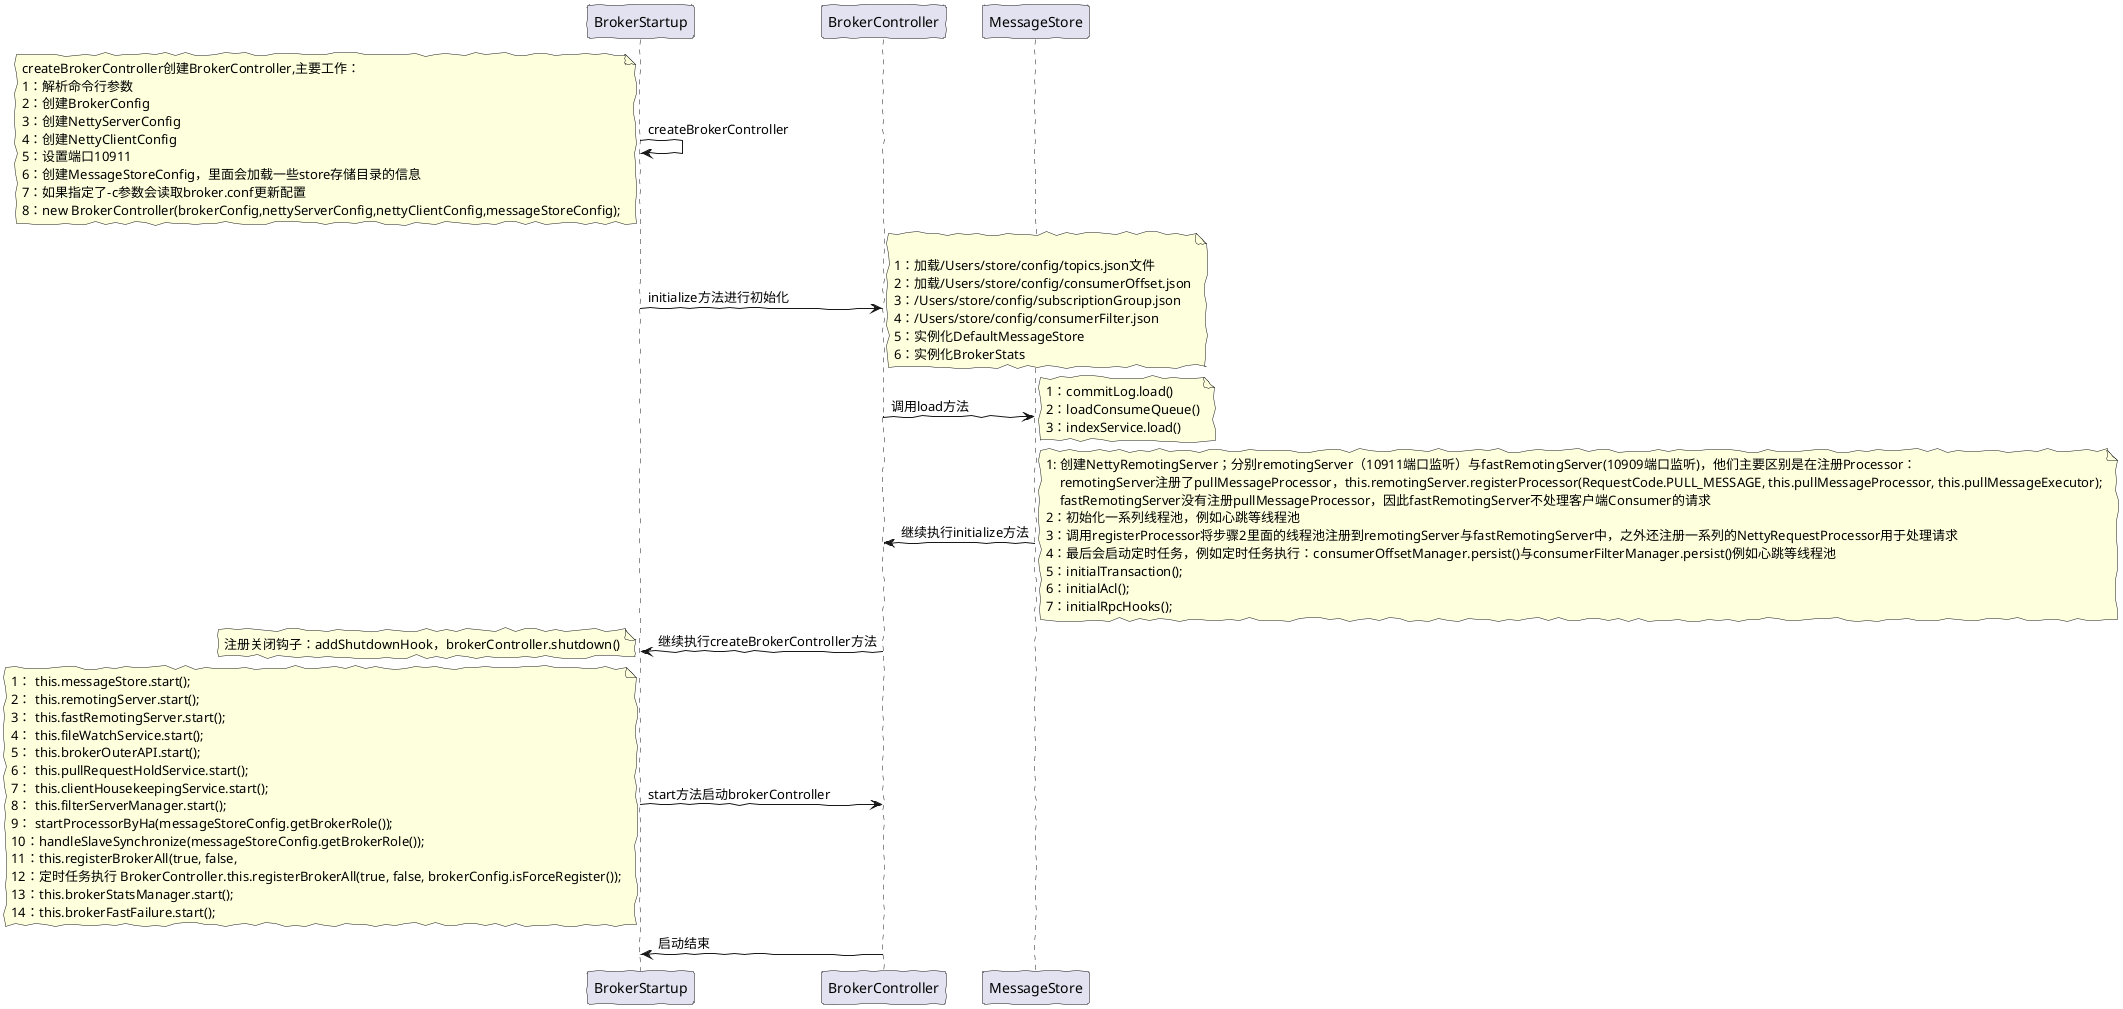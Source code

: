 @startuml
'https://plantuml.com/sequence-diagram

skinparam handwritten true

BrokerStartup -> BrokerStartup : createBrokerController
note left
createBrokerController创建BrokerController,主要工作：
1：解析命令行参数
2：创建BrokerConfig
3：创建NettyServerConfig
4：创建NettyClientConfig
5：设置端口10911
6：创建MessageStoreConfig，里面会加载一些store存储目录的信息
7：如果指定了-c参数会读取broker.conf更新配置
8：new BrokerController(brokerConfig,nettyServerConfig,nettyClientConfig,messageStoreConfig);
end note
BrokerStartup -> BrokerController :initialize方法进行初始化
note right

1：加载/Users/store/config/topics.json文件
2：加载/Users/store/config/consumerOffset.json
3：/Users/store/config/subscriptionGroup.json
4：/Users/store/config/consumerFilter.json
5：实例化DefaultMessageStore
6：实例化BrokerStats
end note

BrokerController -> MessageStore : 调用load方法
note right
1：commitLog.load()
2：loadConsumeQueue()
3：indexService.load()
end note

MessageStore -> BrokerController :继续执行initialize方法
note  right
1: 创建NettyRemotingServer；分别remotingServer（10911端口监听）与fastRemotingServer(10909端口监听)，他们主要区别是在注册Processor：
    remotingServer注册了pullMessageProcessor，this.remotingServer.registerProcessor(RequestCode.PULL_MESSAGE, this.pullMessageProcessor, this.pullMessageExecutor);
    fastRemotingServer没有注册pullMessageProcessor，因此fastRemotingServer不处理客户端Consumer的请求
2：初始化一系列线程池，例如心跳等线程池
3：调用registerProcessor将步骤2里面的线程池注册到remotingServer与fastRemotingServer中，之外还注册一系列的NettyRequestProcessor用于处理请求
4：最后会启动定时任务，例如定时任务执行：consumerOffsetManager.persist()与consumerFilterManager.persist()例如心跳等线程池
5：initialTransaction();
6：initialAcl();
7：initialRpcHooks();
end note

BrokerController -> BrokerStartup: 继续执行createBrokerController方法
note left
注册关闭钩子：addShutdownHook，brokerController.shutdown()
end note


BrokerStartup -> BrokerController : start方法启动brokerController
note left
1： this.messageStore.start();
2： this.remotingServer.start();
3： this.fastRemotingServer.start();
4： this.fileWatchService.start();
5： this.brokerOuterAPI.start();
6： this.pullRequestHoldService.start();
7： this.clientHousekeepingService.start();
8： this.filterServerManager.start();
9： startProcessorByHa(messageStoreConfig.getBrokerRole());
10：handleSlaveSynchronize(messageStoreConfig.getBrokerRole());
11：this.registerBrokerAll(true, false,
12：定时任务执行 BrokerController.this.registerBrokerAll(true, false, brokerConfig.isForceRegister());
13：this.brokerStatsManager.start();
14：this.brokerFastFailure.start();
end note

BrokerController -> BrokerStartup: 启动结束
@enduml